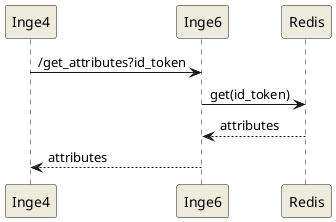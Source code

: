 @startuml
skinparam backgroundColor white
skinparam participantBackgroundColor #EEEBDC
skinparam noteBackgroundColor #EEE

Inge4->Inge6:/get_attributes?id_token
Inge6->Redis:get(id_token)
Redis-->Inge6:attributes
Inge6-->Inge4:attributes
@enduml